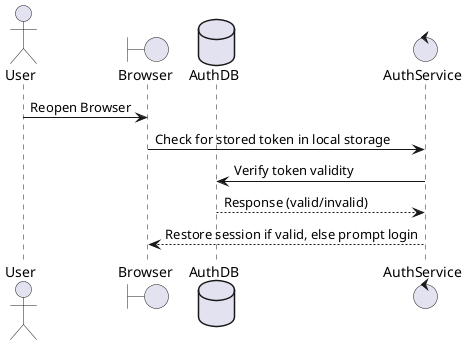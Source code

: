 @startuml PersistentAuthenticationSequenceDiagram
actor User
boundary Browser
database AuthDB
control AuthService

User -> Browser : Reopen Browser
Browser -> AuthService : Check for stored token in local storage
AuthService -> AuthDB : Verify token validity
AuthDB --> AuthService : Response (valid/invalid)
AuthService --> Browser : Restore session if valid, else prompt login
@enduml
